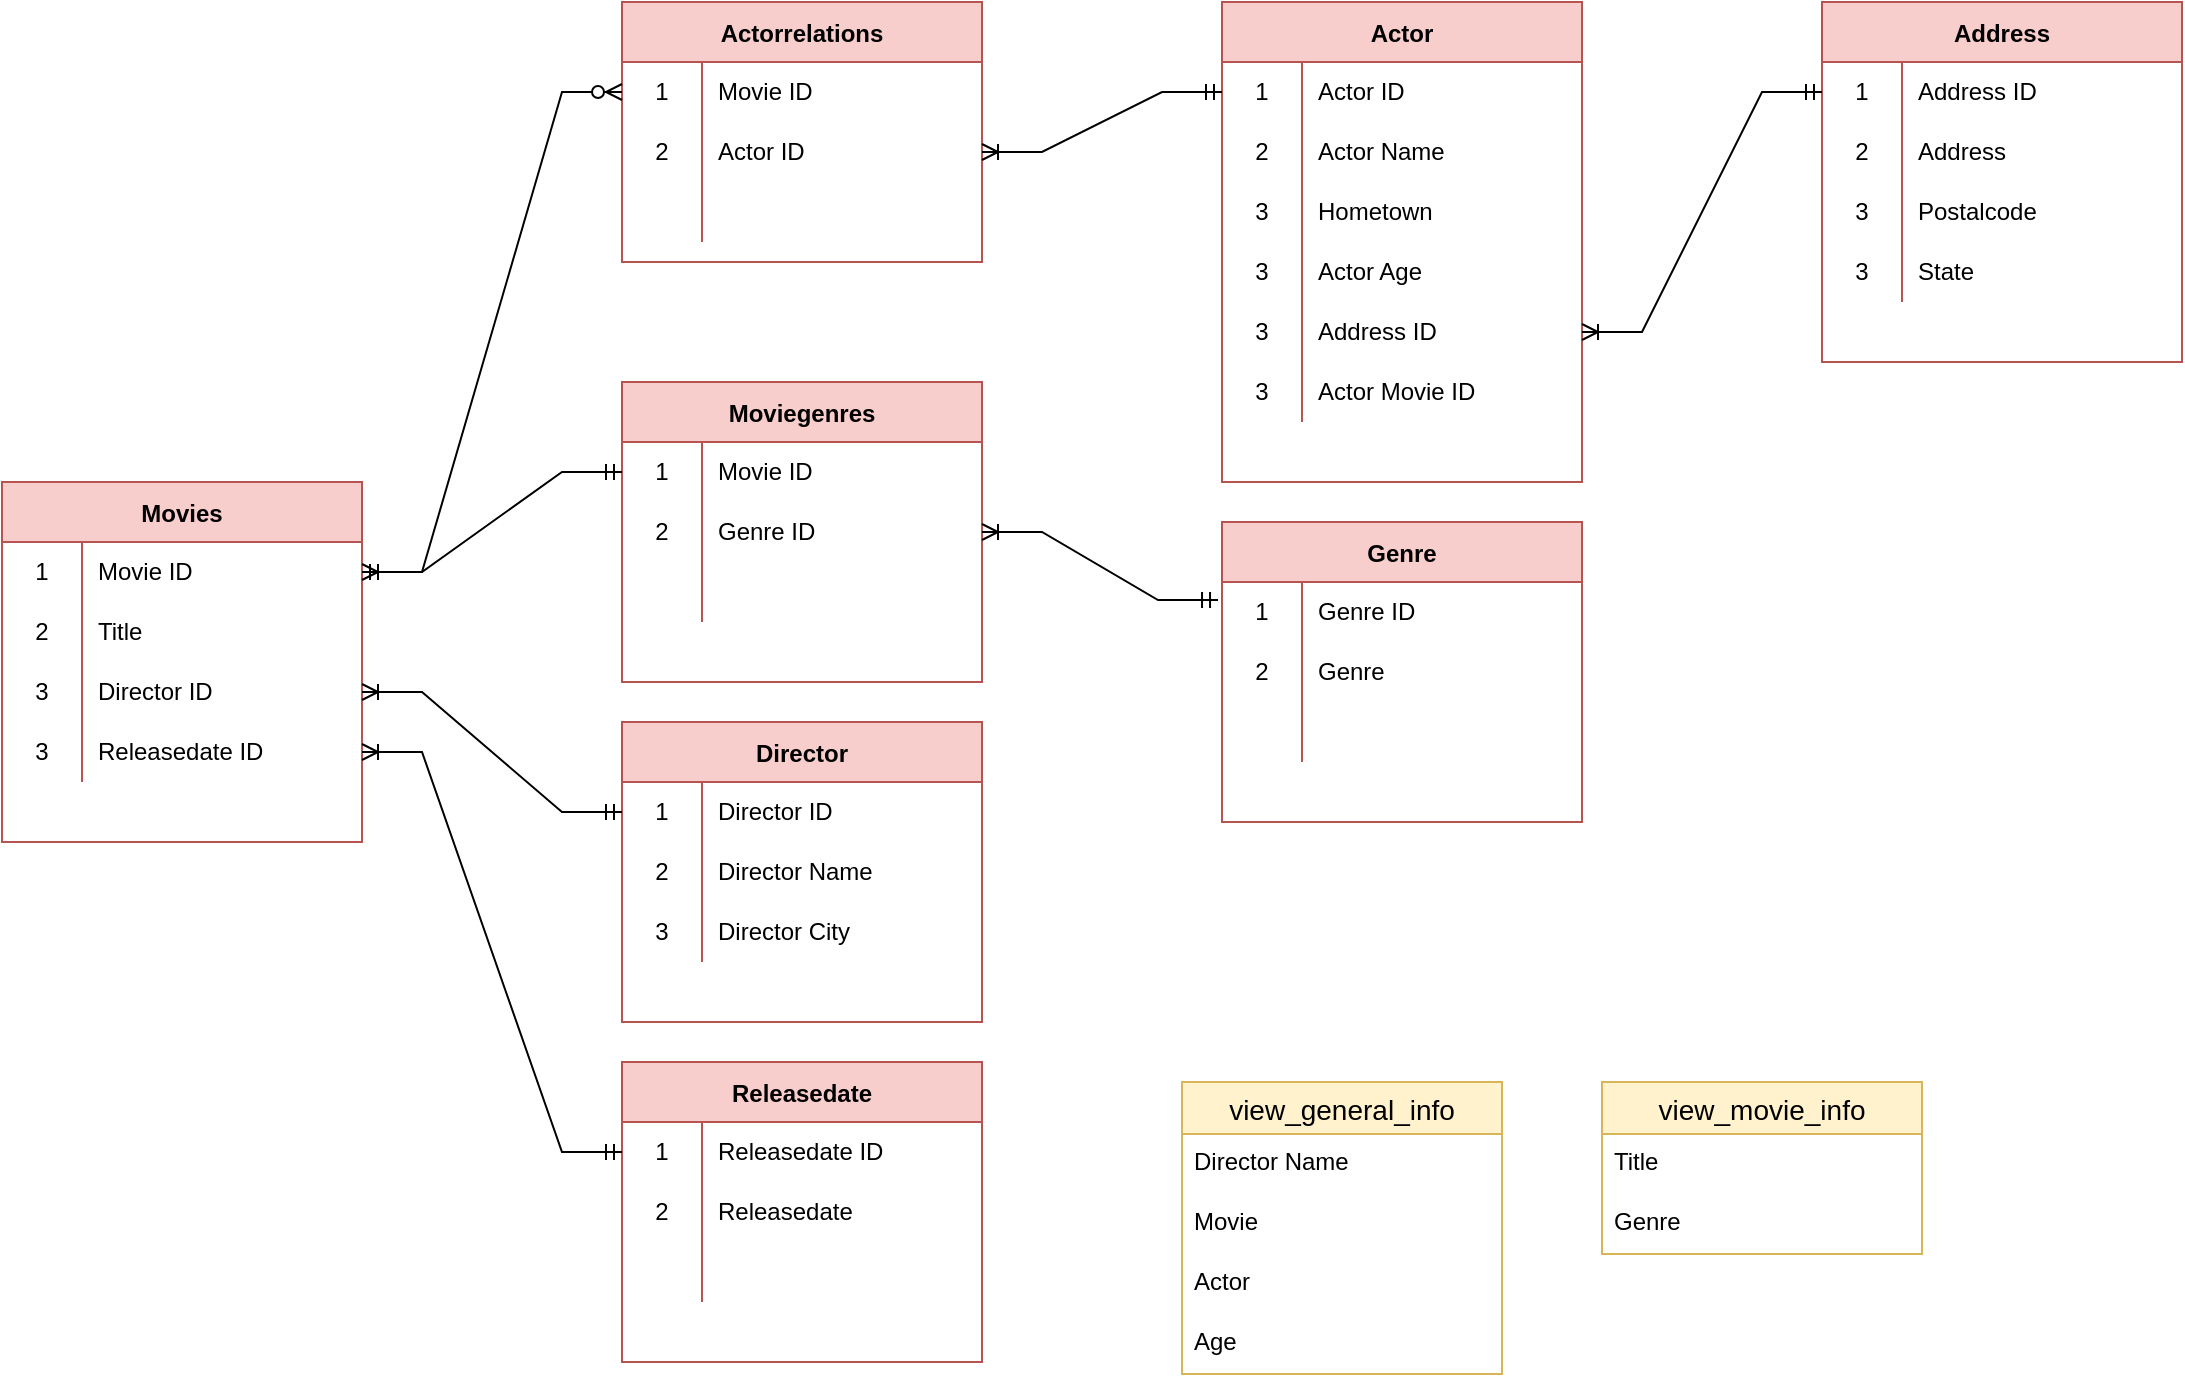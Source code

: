 <mxfile version="18.0.7" type="device"><diagram id="SqtMHJlUbGD9KU_9RhLp" name="Page-1"><mxGraphModel dx="1351" dy="923" grid="1" gridSize="10" guides="1" tooltips="1" connect="1" arrows="1" fold="1" page="1" pageScale="1" pageWidth="827" pageHeight="1169" math="0" shadow="0"><root><mxCell id="0"/><mxCell id="1" parent="0"/><mxCell id="gbIqtOTYuS_1R4lj7V_w-5" value="Movies" style="shape=table;startSize=30;container=1;collapsible=0;childLayout=tableLayout;fixedRows=1;rowLines=0;fontStyle=1;fillColor=#f8cecc;strokeColor=#b85450;" vertex="1" parent="1"><mxGeometry x="50" y="360" width="180" height="180" as="geometry"/></mxCell><mxCell id="gbIqtOTYuS_1R4lj7V_w-6" value="" style="shape=tableRow;horizontal=0;startSize=0;swimlaneHead=0;swimlaneBody=0;top=0;left=0;bottom=0;right=0;collapsible=0;dropTarget=0;fillColor=none;points=[[0,0.5],[1,0.5]];portConstraint=eastwest;" vertex="1" parent="gbIqtOTYuS_1R4lj7V_w-5"><mxGeometry y="30" width="180" height="30" as="geometry"/></mxCell><mxCell id="gbIqtOTYuS_1R4lj7V_w-7" value="1" style="shape=partialRectangle;html=1;whiteSpace=wrap;connectable=0;fillColor=none;top=0;left=0;bottom=0;right=0;overflow=hidden;pointerEvents=1;" vertex="1" parent="gbIqtOTYuS_1R4lj7V_w-6"><mxGeometry width="40" height="30" as="geometry"><mxRectangle width="40" height="30" as="alternateBounds"/></mxGeometry></mxCell><mxCell id="gbIqtOTYuS_1R4lj7V_w-8" value="Movie ID" style="shape=partialRectangle;html=1;whiteSpace=wrap;connectable=0;fillColor=none;top=0;left=0;bottom=0;right=0;align=left;spacingLeft=6;overflow=hidden;" vertex="1" parent="gbIqtOTYuS_1R4lj7V_w-6"><mxGeometry x="40" width="140" height="30" as="geometry"><mxRectangle width="140" height="30" as="alternateBounds"/></mxGeometry></mxCell><mxCell id="gbIqtOTYuS_1R4lj7V_w-9" value="" style="shape=tableRow;horizontal=0;startSize=0;swimlaneHead=0;swimlaneBody=0;top=0;left=0;bottom=0;right=0;collapsible=0;dropTarget=0;fillColor=none;points=[[0,0.5],[1,0.5]];portConstraint=eastwest;" vertex="1" parent="gbIqtOTYuS_1R4lj7V_w-5"><mxGeometry y="60" width="180" height="30" as="geometry"/></mxCell><mxCell id="gbIqtOTYuS_1R4lj7V_w-10" value="2" style="shape=partialRectangle;html=1;whiteSpace=wrap;connectable=0;fillColor=none;top=0;left=0;bottom=0;right=0;overflow=hidden;" vertex="1" parent="gbIqtOTYuS_1R4lj7V_w-9"><mxGeometry width="40" height="30" as="geometry"><mxRectangle width="40" height="30" as="alternateBounds"/></mxGeometry></mxCell><mxCell id="gbIqtOTYuS_1R4lj7V_w-11" value="Title" style="shape=partialRectangle;html=1;whiteSpace=wrap;connectable=0;fillColor=none;top=0;left=0;bottom=0;right=0;align=left;spacingLeft=6;overflow=hidden;" vertex="1" parent="gbIqtOTYuS_1R4lj7V_w-9"><mxGeometry x="40" width="140" height="30" as="geometry"><mxRectangle width="140" height="30" as="alternateBounds"/></mxGeometry></mxCell><mxCell id="gbIqtOTYuS_1R4lj7V_w-12" value="" style="shape=tableRow;horizontal=0;startSize=0;swimlaneHead=0;swimlaneBody=0;top=0;left=0;bottom=0;right=0;collapsible=0;dropTarget=0;fillColor=none;points=[[0,0.5],[1,0.5]];portConstraint=eastwest;" vertex="1" parent="gbIqtOTYuS_1R4lj7V_w-5"><mxGeometry y="90" width="180" height="30" as="geometry"/></mxCell><mxCell id="gbIqtOTYuS_1R4lj7V_w-13" value="3" style="shape=partialRectangle;html=1;whiteSpace=wrap;connectable=0;fillColor=none;top=0;left=0;bottom=0;right=0;overflow=hidden;" vertex="1" parent="gbIqtOTYuS_1R4lj7V_w-12"><mxGeometry width="40" height="30" as="geometry"><mxRectangle width="40" height="30" as="alternateBounds"/></mxGeometry></mxCell><mxCell id="gbIqtOTYuS_1R4lj7V_w-14" value="Director ID" style="shape=partialRectangle;html=1;whiteSpace=wrap;connectable=0;fillColor=none;top=0;left=0;bottom=0;right=0;align=left;spacingLeft=6;overflow=hidden;" vertex="1" parent="gbIqtOTYuS_1R4lj7V_w-12"><mxGeometry x="40" width="140" height="30" as="geometry"><mxRectangle width="140" height="30" as="alternateBounds"/></mxGeometry></mxCell><mxCell id="gbIqtOTYuS_1R4lj7V_w-15" value="" style="shape=tableRow;horizontal=0;startSize=0;swimlaneHead=0;swimlaneBody=0;top=0;left=0;bottom=0;right=0;collapsible=0;dropTarget=0;fillColor=none;points=[[0,0.5],[1,0.5]];portConstraint=eastwest;" vertex="1" parent="gbIqtOTYuS_1R4lj7V_w-5"><mxGeometry y="120" width="180" height="30" as="geometry"/></mxCell><mxCell id="gbIqtOTYuS_1R4lj7V_w-16" value="3" style="shape=partialRectangle;html=1;whiteSpace=wrap;connectable=0;fillColor=none;top=0;left=0;bottom=0;right=0;overflow=hidden;" vertex="1" parent="gbIqtOTYuS_1R4lj7V_w-15"><mxGeometry width="40" height="30" as="geometry"><mxRectangle width="40" height="30" as="alternateBounds"/></mxGeometry></mxCell><mxCell id="gbIqtOTYuS_1R4lj7V_w-17" value="Releasedate ID" style="shape=partialRectangle;html=1;whiteSpace=wrap;connectable=0;fillColor=none;top=0;left=0;bottom=0;right=0;align=left;spacingLeft=6;overflow=hidden;" vertex="1" parent="gbIqtOTYuS_1R4lj7V_w-15"><mxGeometry x="40" width="140" height="30" as="geometry"><mxRectangle width="140" height="30" as="alternateBounds"/></mxGeometry></mxCell><mxCell id="gbIqtOTYuS_1R4lj7V_w-18" value="Actorrelations" style="shape=table;startSize=30;container=1;collapsible=0;childLayout=tableLayout;fixedRows=1;rowLines=0;fontStyle=1;fillColor=#f8cecc;strokeColor=#b85450;" vertex="1" parent="1"><mxGeometry x="360" y="120" width="180" height="130" as="geometry"/></mxCell><mxCell id="gbIqtOTYuS_1R4lj7V_w-19" value="" style="shape=tableRow;horizontal=0;startSize=0;swimlaneHead=0;swimlaneBody=0;top=0;left=0;bottom=0;right=0;collapsible=0;dropTarget=0;fillColor=none;points=[[0,0.5],[1,0.5]];portConstraint=eastwest;" vertex="1" parent="gbIqtOTYuS_1R4lj7V_w-18"><mxGeometry y="30" width="180" height="30" as="geometry"/></mxCell><mxCell id="gbIqtOTYuS_1R4lj7V_w-20" value="1" style="shape=partialRectangle;html=1;whiteSpace=wrap;connectable=0;fillColor=none;top=0;left=0;bottom=0;right=0;overflow=hidden;pointerEvents=1;" vertex="1" parent="gbIqtOTYuS_1R4lj7V_w-19"><mxGeometry width="40" height="30" as="geometry"><mxRectangle width="40" height="30" as="alternateBounds"/></mxGeometry></mxCell><mxCell id="gbIqtOTYuS_1R4lj7V_w-21" value="Movie ID" style="shape=partialRectangle;html=1;whiteSpace=wrap;connectable=0;fillColor=none;top=0;left=0;bottom=0;right=0;align=left;spacingLeft=6;overflow=hidden;" vertex="1" parent="gbIqtOTYuS_1R4lj7V_w-19"><mxGeometry x="40" width="140" height="30" as="geometry"><mxRectangle width="140" height="30" as="alternateBounds"/></mxGeometry></mxCell><mxCell id="gbIqtOTYuS_1R4lj7V_w-22" value="" style="shape=tableRow;horizontal=0;startSize=0;swimlaneHead=0;swimlaneBody=0;top=0;left=0;bottom=0;right=0;collapsible=0;dropTarget=0;fillColor=none;points=[[0,0.5],[1,0.5]];portConstraint=eastwest;" vertex="1" parent="gbIqtOTYuS_1R4lj7V_w-18"><mxGeometry y="60" width="180" height="30" as="geometry"/></mxCell><mxCell id="gbIqtOTYuS_1R4lj7V_w-23" value="2" style="shape=partialRectangle;html=1;whiteSpace=wrap;connectable=0;fillColor=none;top=0;left=0;bottom=0;right=0;overflow=hidden;" vertex="1" parent="gbIqtOTYuS_1R4lj7V_w-22"><mxGeometry width="40" height="30" as="geometry"><mxRectangle width="40" height="30" as="alternateBounds"/></mxGeometry></mxCell><mxCell id="gbIqtOTYuS_1R4lj7V_w-24" value="Actor ID" style="shape=partialRectangle;html=1;whiteSpace=wrap;connectable=0;fillColor=none;top=0;left=0;bottom=0;right=0;align=left;spacingLeft=6;overflow=hidden;" vertex="1" parent="gbIqtOTYuS_1R4lj7V_w-22"><mxGeometry x="40" width="140" height="30" as="geometry"><mxRectangle width="140" height="30" as="alternateBounds"/></mxGeometry></mxCell><mxCell id="gbIqtOTYuS_1R4lj7V_w-25" value="" style="shape=tableRow;horizontal=0;startSize=0;swimlaneHead=0;swimlaneBody=0;top=0;left=0;bottom=0;right=0;collapsible=0;dropTarget=0;fillColor=none;points=[[0,0.5],[1,0.5]];portConstraint=eastwest;" vertex="1" parent="gbIqtOTYuS_1R4lj7V_w-18"><mxGeometry y="90" width="180" height="30" as="geometry"/></mxCell><mxCell id="gbIqtOTYuS_1R4lj7V_w-26" value="" style="shape=partialRectangle;html=1;whiteSpace=wrap;connectable=0;fillColor=none;top=0;left=0;bottom=0;right=0;overflow=hidden;" vertex="1" parent="gbIqtOTYuS_1R4lj7V_w-25"><mxGeometry width="40" height="30" as="geometry"><mxRectangle width="40" height="30" as="alternateBounds"/></mxGeometry></mxCell><mxCell id="gbIqtOTYuS_1R4lj7V_w-27" value="" style="shape=partialRectangle;html=1;whiteSpace=wrap;connectable=0;fillColor=none;top=0;left=0;bottom=0;right=0;align=left;spacingLeft=6;overflow=hidden;" vertex="1" parent="gbIqtOTYuS_1R4lj7V_w-25"><mxGeometry x="40" width="140" height="30" as="geometry"><mxRectangle width="140" height="30" as="alternateBounds"/></mxGeometry></mxCell><mxCell id="gbIqtOTYuS_1R4lj7V_w-28" value="Actor" style="shape=table;startSize=30;container=1;collapsible=0;childLayout=tableLayout;fixedRows=1;rowLines=0;fontStyle=1;fillColor=#f8cecc;strokeColor=#b85450;" vertex="1" parent="1"><mxGeometry x="660" y="120" width="180" height="240" as="geometry"/></mxCell><mxCell id="gbIqtOTYuS_1R4lj7V_w-29" value="" style="shape=tableRow;horizontal=0;startSize=0;swimlaneHead=0;swimlaneBody=0;top=0;left=0;bottom=0;right=0;collapsible=0;dropTarget=0;fillColor=none;points=[[0,0.5],[1,0.5]];portConstraint=eastwest;" vertex="1" parent="gbIqtOTYuS_1R4lj7V_w-28"><mxGeometry y="30" width="180" height="30" as="geometry"/></mxCell><mxCell id="gbIqtOTYuS_1R4lj7V_w-30" value="1" style="shape=partialRectangle;html=1;whiteSpace=wrap;connectable=0;fillColor=none;top=0;left=0;bottom=0;right=0;overflow=hidden;pointerEvents=1;" vertex="1" parent="gbIqtOTYuS_1R4lj7V_w-29"><mxGeometry width="40" height="30" as="geometry"><mxRectangle width="40" height="30" as="alternateBounds"/></mxGeometry></mxCell><mxCell id="gbIqtOTYuS_1R4lj7V_w-31" value="Actor ID" style="shape=partialRectangle;html=1;whiteSpace=wrap;connectable=0;fillColor=none;top=0;left=0;bottom=0;right=0;align=left;spacingLeft=6;overflow=hidden;" vertex="1" parent="gbIqtOTYuS_1R4lj7V_w-29"><mxGeometry x="40" width="140" height="30" as="geometry"><mxRectangle width="140" height="30" as="alternateBounds"/></mxGeometry></mxCell><mxCell id="gbIqtOTYuS_1R4lj7V_w-32" value="" style="shape=tableRow;horizontal=0;startSize=0;swimlaneHead=0;swimlaneBody=0;top=0;left=0;bottom=0;right=0;collapsible=0;dropTarget=0;fillColor=none;points=[[0,0.5],[1,0.5]];portConstraint=eastwest;" vertex="1" parent="gbIqtOTYuS_1R4lj7V_w-28"><mxGeometry y="60" width="180" height="30" as="geometry"/></mxCell><mxCell id="gbIqtOTYuS_1R4lj7V_w-33" value="2" style="shape=partialRectangle;html=1;whiteSpace=wrap;connectable=0;fillColor=none;top=0;left=0;bottom=0;right=0;overflow=hidden;" vertex="1" parent="gbIqtOTYuS_1R4lj7V_w-32"><mxGeometry width="40" height="30" as="geometry"><mxRectangle width="40" height="30" as="alternateBounds"/></mxGeometry></mxCell><mxCell id="gbIqtOTYuS_1R4lj7V_w-34" value="Actor Name" style="shape=partialRectangle;html=1;whiteSpace=wrap;connectable=0;fillColor=none;top=0;left=0;bottom=0;right=0;align=left;spacingLeft=6;overflow=hidden;" vertex="1" parent="gbIqtOTYuS_1R4lj7V_w-32"><mxGeometry x="40" width="140" height="30" as="geometry"><mxRectangle width="140" height="30" as="alternateBounds"/></mxGeometry></mxCell><mxCell id="gbIqtOTYuS_1R4lj7V_w-35" value="" style="shape=tableRow;horizontal=0;startSize=0;swimlaneHead=0;swimlaneBody=0;top=0;left=0;bottom=0;right=0;collapsible=0;dropTarget=0;fillColor=none;points=[[0,0.5],[1,0.5]];portConstraint=eastwest;" vertex="1" parent="gbIqtOTYuS_1R4lj7V_w-28"><mxGeometry y="90" width="180" height="30" as="geometry"/></mxCell><mxCell id="gbIqtOTYuS_1R4lj7V_w-36" value="3" style="shape=partialRectangle;html=1;whiteSpace=wrap;connectable=0;fillColor=none;top=0;left=0;bottom=0;right=0;overflow=hidden;" vertex="1" parent="gbIqtOTYuS_1R4lj7V_w-35"><mxGeometry width="40" height="30" as="geometry"><mxRectangle width="40" height="30" as="alternateBounds"/></mxGeometry></mxCell><mxCell id="gbIqtOTYuS_1R4lj7V_w-37" value="Hometown" style="shape=partialRectangle;html=1;whiteSpace=wrap;connectable=0;fillColor=none;top=0;left=0;bottom=0;right=0;align=left;spacingLeft=6;overflow=hidden;" vertex="1" parent="gbIqtOTYuS_1R4lj7V_w-35"><mxGeometry x="40" width="140" height="30" as="geometry"><mxRectangle width="140" height="30" as="alternateBounds"/></mxGeometry></mxCell><mxCell id="gbIqtOTYuS_1R4lj7V_w-38" value="" style="shape=tableRow;horizontal=0;startSize=0;swimlaneHead=0;swimlaneBody=0;top=0;left=0;bottom=0;right=0;collapsible=0;dropTarget=0;fillColor=none;points=[[0,0.5],[1,0.5]];portConstraint=eastwest;" vertex="1" parent="gbIqtOTYuS_1R4lj7V_w-28"><mxGeometry y="120" width="180" height="30" as="geometry"/></mxCell><mxCell id="gbIqtOTYuS_1R4lj7V_w-39" value="3" style="shape=partialRectangle;html=1;whiteSpace=wrap;connectable=0;fillColor=none;top=0;left=0;bottom=0;right=0;overflow=hidden;" vertex="1" parent="gbIqtOTYuS_1R4lj7V_w-38"><mxGeometry width="40" height="30" as="geometry"><mxRectangle width="40" height="30" as="alternateBounds"/></mxGeometry></mxCell><mxCell id="gbIqtOTYuS_1R4lj7V_w-40" value="Actor Age" style="shape=partialRectangle;html=1;whiteSpace=wrap;connectable=0;fillColor=none;top=0;left=0;bottom=0;right=0;align=left;spacingLeft=6;overflow=hidden;" vertex="1" parent="gbIqtOTYuS_1R4lj7V_w-38"><mxGeometry x="40" width="140" height="30" as="geometry"><mxRectangle width="140" height="30" as="alternateBounds"/></mxGeometry></mxCell><mxCell id="gbIqtOTYuS_1R4lj7V_w-41" value="" style="shape=tableRow;horizontal=0;startSize=0;swimlaneHead=0;swimlaneBody=0;top=0;left=0;bottom=0;right=0;collapsible=0;dropTarget=0;fillColor=none;points=[[0,0.5],[1,0.5]];portConstraint=eastwest;" vertex="1" parent="gbIqtOTYuS_1R4lj7V_w-28"><mxGeometry y="150" width="180" height="30" as="geometry"/></mxCell><mxCell id="gbIqtOTYuS_1R4lj7V_w-42" value="3" style="shape=partialRectangle;html=1;whiteSpace=wrap;connectable=0;fillColor=none;top=0;left=0;bottom=0;right=0;overflow=hidden;" vertex="1" parent="gbIqtOTYuS_1R4lj7V_w-41"><mxGeometry width="40" height="30" as="geometry"><mxRectangle width="40" height="30" as="alternateBounds"/></mxGeometry></mxCell><mxCell id="gbIqtOTYuS_1R4lj7V_w-43" value="Address ID" style="shape=partialRectangle;html=1;whiteSpace=wrap;connectable=0;fillColor=none;top=0;left=0;bottom=0;right=0;align=left;spacingLeft=6;overflow=hidden;" vertex="1" parent="gbIqtOTYuS_1R4lj7V_w-41"><mxGeometry x="40" width="140" height="30" as="geometry"><mxRectangle width="140" height="30" as="alternateBounds"/></mxGeometry></mxCell><mxCell id="gbIqtOTYuS_1R4lj7V_w-44" value="" style="shape=tableRow;horizontal=0;startSize=0;swimlaneHead=0;swimlaneBody=0;top=0;left=0;bottom=0;right=0;collapsible=0;dropTarget=0;fillColor=none;points=[[0,0.5],[1,0.5]];portConstraint=eastwest;" vertex="1" parent="gbIqtOTYuS_1R4lj7V_w-28"><mxGeometry y="180" width="180" height="30" as="geometry"/></mxCell><mxCell id="gbIqtOTYuS_1R4lj7V_w-45" value="3" style="shape=partialRectangle;html=1;whiteSpace=wrap;connectable=0;fillColor=none;top=0;left=0;bottom=0;right=0;overflow=hidden;" vertex="1" parent="gbIqtOTYuS_1R4lj7V_w-44"><mxGeometry width="40" height="30" as="geometry"><mxRectangle width="40" height="30" as="alternateBounds"/></mxGeometry></mxCell><mxCell id="gbIqtOTYuS_1R4lj7V_w-46" value="Actor Movie ID" style="shape=partialRectangle;html=1;whiteSpace=wrap;connectable=0;fillColor=none;top=0;left=0;bottom=0;right=0;align=left;spacingLeft=6;overflow=hidden;" vertex="1" parent="gbIqtOTYuS_1R4lj7V_w-44"><mxGeometry x="40" width="140" height="30" as="geometry"><mxRectangle width="140" height="30" as="alternateBounds"/></mxGeometry></mxCell><mxCell id="gbIqtOTYuS_1R4lj7V_w-51" value="Address" style="shape=table;startSize=30;container=1;collapsible=0;childLayout=tableLayout;fixedRows=1;rowLines=0;fontStyle=1;fillColor=#f8cecc;strokeColor=#b85450;" vertex="1" parent="1"><mxGeometry x="960" y="120" width="180" height="180" as="geometry"/></mxCell><mxCell id="gbIqtOTYuS_1R4lj7V_w-52" value="" style="shape=tableRow;horizontal=0;startSize=0;swimlaneHead=0;swimlaneBody=0;top=0;left=0;bottom=0;right=0;collapsible=0;dropTarget=0;fillColor=none;points=[[0,0.5],[1,0.5]];portConstraint=eastwest;" vertex="1" parent="gbIqtOTYuS_1R4lj7V_w-51"><mxGeometry y="30" width="180" height="30" as="geometry"/></mxCell><mxCell id="gbIqtOTYuS_1R4lj7V_w-53" value="1" style="shape=partialRectangle;html=1;whiteSpace=wrap;connectable=0;fillColor=none;top=0;left=0;bottom=0;right=0;overflow=hidden;pointerEvents=1;" vertex="1" parent="gbIqtOTYuS_1R4lj7V_w-52"><mxGeometry width="40" height="30" as="geometry"><mxRectangle width="40" height="30" as="alternateBounds"/></mxGeometry></mxCell><mxCell id="gbIqtOTYuS_1R4lj7V_w-54" value="Address ID" style="shape=partialRectangle;html=1;whiteSpace=wrap;connectable=0;fillColor=none;top=0;left=0;bottom=0;right=0;align=left;spacingLeft=6;overflow=hidden;" vertex="1" parent="gbIqtOTYuS_1R4lj7V_w-52"><mxGeometry x="40" width="140" height="30" as="geometry"><mxRectangle width="140" height="30" as="alternateBounds"/></mxGeometry></mxCell><mxCell id="gbIqtOTYuS_1R4lj7V_w-55" value="" style="shape=tableRow;horizontal=0;startSize=0;swimlaneHead=0;swimlaneBody=0;top=0;left=0;bottom=0;right=0;collapsible=0;dropTarget=0;fillColor=none;points=[[0,0.5],[1,0.5]];portConstraint=eastwest;" vertex="1" parent="gbIqtOTYuS_1R4lj7V_w-51"><mxGeometry y="60" width="180" height="30" as="geometry"/></mxCell><mxCell id="gbIqtOTYuS_1R4lj7V_w-56" value="2" style="shape=partialRectangle;html=1;whiteSpace=wrap;connectable=0;fillColor=none;top=0;left=0;bottom=0;right=0;overflow=hidden;" vertex="1" parent="gbIqtOTYuS_1R4lj7V_w-55"><mxGeometry width="40" height="30" as="geometry"><mxRectangle width="40" height="30" as="alternateBounds"/></mxGeometry></mxCell><mxCell id="gbIqtOTYuS_1R4lj7V_w-57" value="Address" style="shape=partialRectangle;html=1;whiteSpace=wrap;connectable=0;fillColor=none;top=0;left=0;bottom=0;right=0;align=left;spacingLeft=6;overflow=hidden;" vertex="1" parent="gbIqtOTYuS_1R4lj7V_w-55"><mxGeometry x="40" width="140" height="30" as="geometry"><mxRectangle width="140" height="30" as="alternateBounds"/></mxGeometry></mxCell><mxCell id="gbIqtOTYuS_1R4lj7V_w-58" value="" style="shape=tableRow;horizontal=0;startSize=0;swimlaneHead=0;swimlaneBody=0;top=0;left=0;bottom=0;right=0;collapsible=0;dropTarget=0;fillColor=none;points=[[0,0.5],[1,0.5]];portConstraint=eastwest;" vertex="1" parent="gbIqtOTYuS_1R4lj7V_w-51"><mxGeometry y="90" width="180" height="30" as="geometry"/></mxCell><mxCell id="gbIqtOTYuS_1R4lj7V_w-59" value="3" style="shape=partialRectangle;html=1;whiteSpace=wrap;connectable=0;fillColor=none;top=0;left=0;bottom=0;right=0;overflow=hidden;" vertex="1" parent="gbIqtOTYuS_1R4lj7V_w-58"><mxGeometry width="40" height="30" as="geometry"><mxRectangle width="40" height="30" as="alternateBounds"/></mxGeometry></mxCell><mxCell id="gbIqtOTYuS_1R4lj7V_w-60" value="Postalcode" style="shape=partialRectangle;html=1;whiteSpace=wrap;connectable=0;fillColor=none;top=0;left=0;bottom=0;right=0;align=left;spacingLeft=6;overflow=hidden;" vertex="1" parent="gbIqtOTYuS_1R4lj7V_w-58"><mxGeometry x="40" width="140" height="30" as="geometry"><mxRectangle width="140" height="30" as="alternateBounds"/></mxGeometry></mxCell><mxCell id="gbIqtOTYuS_1R4lj7V_w-61" value="" style="shape=tableRow;horizontal=0;startSize=0;swimlaneHead=0;swimlaneBody=0;top=0;left=0;bottom=0;right=0;collapsible=0;dropTarget=0;fillColor=none;points=[[0,0.5],[1,0.5]];portConstraint=eastwest;" vertex="1" parent="gbIqtOTYuS_1R4lj7V_w-51"><mxGeometry y="120" width="180" height="30" as="geometry"/></mxCell><mxCell id="gbIqtOTYuS_1R4lj7V_w-62" value="3" style="shape=partialRectangle;html=1;whiteSpace=wrap;connectable=0;fillColor=none;top=0;left=0;bottom=0;right=0;overflow=hidden;" vertex="1" parent="gbIqtOTYuS_1R4lj7V_w-61"><mxGeometry width="40" height="30" as="geometry"><mxRectangle width="40" height="30" as="alternateBounds"/></mxGeometry></mxCell><mxCell id="gbIqtOTYuS_1R4lj7V_w-63" value="State" style="shape=partialRectangle;html=1;whiteSpace=wrap;connectable=0;fillColor=none;top=0;left=0;bottom=0;right=0;align=left;spacingLeft=6;overflow=hidden;" vertex="1" parent="gbIqtOTYuS_1R4lj7V_w-61"><mxGeometry x="40" width="140" height="30" as="geometry"><mxRectangle width="140" height="30" as="alternateBounds"/></mxGeometry></mxCell><mxCell id="gbIqtOTYuS_1R4lj7V_w-64" value="Releasedate" style="shape=table;startSize=30;container=1;collapsible=0;childLayout=tableLayout;fixedRows=1;rowLines=0;fontStyle=1;fillColor=#f8cecc;strokeColor=#b85450;" vertex="1" parent="1"><mxGeometry x="360" y="650" width="180" height="150" as="geometry"/></mxCell><mxCell id="gbIqtOTYuS_1R4lj7V_w-65" value="" style="shape=tableRow;horizontal=0;startSize=0;swimlaneHead=0;swimlaneBody=0;top=0;left=0;bottom=0;right=0;collapsible=0;dropTarget=0;fillColor=none;points=[[0,0.5],[1,0.5]];portConstraint=eastwest;" vertex="1" parent="gbIqtOTYuS_1R4lj7V_w-64"><mxGeometry y="30" width="180" height="30" as="geometry"/></mxCell><mxCell id="gbIqtOTYuS_1R4lj7V_w-66" value="1" style="shape=partialRectangle;html=1;whiteSpace=wrap;connectable=0;fillColor=none;top=0;left=0;bottom=0;right=0;overflow=hidden;pointerEvents=1;" vertex="1" parent="gbIqtOTYuS_1R4lj7V_w-65"><mxGeometry width="40" height="30" as="geometry"><mxRectangle width="40" height="30" as="alternateBounds"/></mxGeometry></mxCell><mxCell id="gbIqtOTYuS_1R4lj7V_w-67" value="Releasedate ID" style="shape=partialRectangle;html=1;whiteSpace=wrap;connectable=0;fillColor=none;top=0;left=0;bottom=0;right=0;align=left;spacingLeft=6;overflow=hidden;" vertex="1" parent="gbIqtOTYuS_1R4lj7V_w-65"><mxGeometry x="40" width="140" height="30" as="geometry"><mxRectangle width="140" height="30" as="alternateBounds"/></mxGeometry></mxCell><mxCell id="gbIqtOTYuS_1R4lj7V_w-68" value="" style="shape=tableRow;horizontal=0;startSize=0;swimlaneHead=0;swimlaneBody=0;top=0;left=0;bottom=0;right=0;collapsible=0;dropTarget=0;fillColor=none;points=[[0,0.5],[1,0.5]];portConstraint=eastwest;" vertex="1" parent="gbIqtOTYuS_1R4lj7V_w-64"><mxGeometry y="60" width="180" height="30" as="geometry"/></mxCell><mxCell id="gbIqtOTYuS_1R4lj7V_w-69" value="2" style="shape=partialRectangle;html=1;whiteSpace=wrap;connectable=0;fillColor=none;top=0;left=0;bottom=0;right=0;overflow=hidden;" vertex="1" parent="gbIqtOTYuS_1R4lj7V_w-68"><mxGeometry width="40" height="30" as="geometry"><mxRectangle width="40" height="30" as="alternateBounds"/></mxGeometry></mxCell><mxCell id="gbIqtOTYuS_1R4lj7V_w-70" value="Releasedate" style="shape=partialRectangle;html=1;whiteSpace=wrap;connectable=0;fillColor=none;top=0;left=0;bottom=0;right=0;align=left;spacingLeft=6;overflow=hidden;" vertex="1" parent="gbIqtOTYuS_1R4lj7V_w-68"><mxGeometry x="40" width="140" height="30" as="geometry"><mxRectangle width="140" height="30" as="alternateBounds"/></mxGeometry></mxCell><mxCell id="gbIqtOTYuS_1R4lj7V_w-71" value="" style="shape=tableRow;horizontal=0;startSize=0;swimlaneHead=0;swimlaneBody=0;top=0;left=0;bottom=0;right=0;collapsible=0;dropTarget=0;fillColor=none;points=[[0,0.5],[1,0.5]];portConstraint=eastwest;" vertex="1" parent="gbIqtOTYuS_1R4lj7V_w-64"><mxGeometry y="90" width="180" height="30" as="geometry"/></mxCell><mxCell id="gbIqtOTYuS_1R4lj7V_w-72" value="" style="shape=partialRectangle;html=1;whiteSpace=wrap;connectable=0;fillColor=none;top=0;left=0;bottom=0;right=0;overflow=hidden;" vertex="1" parent="gbIqtOTYuS_1R4lj7V_w-71"><mxGeometry width="40" height="30" as="geometry"><mxRectangle width="40" height="30" as="alternateBounds"/></mxGeometry></mxCell><mxCell id="gbIqtOTYuS_1R4lj7V_w-73" value="" style="shape=partialRectangle;html=1;whiteSpace=wrap;connectable=0;fillColor=none;top=0;left=0;bottom=0;right=0;align=left;spacingLeft=6;overflow=hidden;" vertex="1" parent="gbIqtOTYuS_1R4lj7V_w-71"><mxGeometry x="40" width="140" height="30" as="geometry"><mxRectangle width="140" height="30" as="alternateBounds"/></mxGeometry></mxCell><mxCell id="gbIqtOTYuS_1R4lj7V_w-74" value="Moviegenres" style="shape=table;startSize=30;container=1;collapsible=0;childLayout=tableLayout;fixedRows=1;rowLines=0;fontStyle=1;fillColor=#f8cecc;strokeColor=#b85450;" vertex="1" parent="1"><mxGeometry x="360" y="310" width="180" height="150" as="geometry"/></mxCell><mxCell id="gbIqtOTYuS_1R4lj7V_w-75" value="" style="shape=tableRow;horizontal=0;startSize=0;swimlaneHead=0;swimlaneBody=0;top=0;left=0;bottom=0;right=0;collapsible=0;dropTarget=0;fillColor=none;points=[[0,0.5],[1,0.5]];portConstraint=eastwest;" vertex="1" parent="gbIqtOTYuS_1R4lj7V_w-74"><mxGeometry y="30" width="180" height="30" as="geometry"/></mxCell><mxCell id="gbIqtOTYuS_1R4lj7V_w-76" value="1" style="shape=partialRectangle;html=1;whiteSpace=wrap;connectable=0;fillColor=none;top=0;left=0;bottom=0;right=0;overflow=hidden;pointerEvents=1;" vertex="1" parent="gbIqtOTYuS_1R4lj7V_w-75"><mxGeometry width="40" height="30" as="geometry"><mxRectangle width="40" height="30" as="alternateBounds"/></mxGeometry></mxCell><mxCell id="gbIqtOTYuS_1R4lj7V_w-77" value="Movie ID" style="shape=partialRectangle;html=1;whiteSpace=wrap;connectable=0;fillColor=none;top=0;left=0;bottom=0;right=0;align=left;spacingLeft=6;overflow=hidden;" vertex="1" parent="gbIqtOTYuS_1R4lj7V_w-75"><mxGeometry x="40" width="140" height="30" as="geometry"><mxRectangle width="140" height="30" as="alternateBounds"/></mxGeometry></mxCell><mxCell id="gbIqtOTYuS_1R4lj7V_w-78" value="" style="shape=tableRow;horizontal=0;startSize=0;swimlaneHead=0;swimlaneBody=0;top=0;left=0;bottom=0;right=0;collapsible=0;dropTarget=0;fillColor=none;points=[[0,0.5],[1,0.5]];portConstraint=eastwest;" vertex="1" parent="gbIqtOTYuS_1R4lj7V_w-74"><mxGeometry y="60" width="180" height="30" as="geometry"/></mxCell><mxCell id="gbIqtOTYuS_1R4lj7V_w-79" value="2" style="shape=partialRectangle;html=1;whiteSpace=wrap;connectable=0;fillColor=none;top=0;left=0;bottom=0;right=0;overflow=hidden;" vertex="1" parent="gbIqtOTYuS_1R4lj7V_w-78"><mxGeometry width="40" height="30" as="geometry"><mxRectangle width="40" height="30" as="alternateBounds"/></mxGeometry></mxCell><mxCell id="gbIqtOTYuS_1R4lj7V_w-80" value="Genre ID" style="shape=partialRectangle;html=1;whiteSpace=wrap;connectable=0;fillColor=none;top=0;left=0;bottom=0;right=0;align=left;spacingLeft=6;overflow=hidden;" vertex="1" parent="gbIqtOTYuS_1R4lj7V_w-78"><mxGeometry x="40" width="140" height="30" as="geometry"><mxRectangle width="140" height="30" as="alternateBounds"/></mxGeometry></mxCell><mxCell id="gbIqtOTYuS_1R4lj7V_w-81" value="" style="shape=tableRow;horizontal=0;startSize=0;swimlaneHead=0;swimlaneBody=0;top=0;left=0;bottom=0;right=0;collapsible=0;dropTarget=0;fillColor=none;points=[[0,0.5],[1,0.5]];portConstraint=eastwest;" vertex="1" parent="gbIqtOTYuS_1R4lj7V_w-74"><mxGeometry y="90" width="180" height="30" as="geometry"/></mxCell><mxCell id="gbIqtOTYuS_1R4lj7V_w-82" value="" style="shape=partialRectangle;html=1;whiteSpace=wrap;connectable=0;fillColor=none;top=0;left=0;bottom=0;right=0;overflow=hidden;" vertex="1" parent="gbIqtOTYuS_1R4lj7V_w-81"><mxGeometry width="40" height="30" as="geometry"><mxRectangle width="40" height="30" as="alternateBounds"/></mxGeometry></mxCell><mxCell id="gbIqtOTYuS_1R4lj7V_w-83" value="" style="shape=partialRectangle;html=1;whiteSpace=wrap;connectable=0;fillColor=none;top=0;left=0;bottom=0;right=0;align=left;spacingLeft=6;overflow=hidden;" vertex="1" parent="gbIqtOTYuS_1R4lj7V_w-81"><mxGeometry x="40" width="140" height="30" as="geometry"><mxRectangle width="140" height="30" as="alternateBounds"/></mxGeometry></mxCell><mxCell id="gbIqtOTYuS_1R4lj7V_w-84" value="Genre" style="shape=table;startSize=30;container=1;collapsible=0;childLayout=tableLayout;fixedRows=1;rowLines=0;fontStyle=1;fillColor=#f8cecc;strokeColor=#b85450;" vertex="1" parent="1"><mxGeometry x="660" y="380" width="180" height="150" as="geometry"/></mxCell><mxCell id="gbIqtOTYuS_1R4lj7V_w-85" value="" style="shape=tableRow;horizontal=0;startSize=0;swimlaneHead=0;swimlaneBody=0;top=0;left=0;bottom=0;right=0;collapsible=0;dropTarget=0;fillColor=none;points=[[0,0.5],[1,0.5]];portConstraint=eastwest;" vertex="1" parent="gbIqtOTYuS_1R4lj7V_w-84"><mxGeometry y="30" width="180" height="30" as="geometry"/></mxCell><mxCell id="gbIqtOTYuS_1R4lj7V_w-86" value="1" style="shape=partialRectangle;html=1;whiteSpace=wrap;connectable=0;fillColor=none;top=0;left=0;bottom=0;right=0;overflow=hidden;pointerEvents=1;" vertex="1" parent="gbIqtOTYuS_1R4lj7V_w-85"><mxGeometry width="40" height="30" as="geometry"><mxRectangle width="40" height="30" as="alternateBounds"/></mxGeometry></mxCell><mxCell id="gbIqtOTYuS_1R4lj7V_w-87" value="Genre ID" style="shape=partialRectangle;html=1;whiteSpace=wrap;connectable=0;fillColor=none;top=0;left=0;bottom=0;right=0;align=left;spacingLeft=6;overflow=hidden;" vertex="1" parent="gbIqtOTYuS_1R4lj7V_w-85"><mxGeometry x="40" width="140" height="30" as="geometry"><mxRectangle width="140" height="30" as="alternateBounds"/></mxGeometry></mxCell><mxCell id="gbIqtOTYuS_1R4lj7V_w-88" value="" style="shape=tableRow;horizontal=0;startSize=0;swimlaneHead=0;swimlaneBody=0;top=0;left=0;bottom=0;right=0;collapsible=0;dropTarget=0;fillColor=none;points=[[0,0.5],[1,0.5]];portConstraint=eastwest;" vertex="1" parent="gbIqtOTYuS_1R4lj7V_w-84"><mxGeometry y="60" width="180" height="30" as="geometry"/></mxCell><mxCell id="gbIqtOTYuS_1R4lj7V_w-89" value="2" style="shape=partialRectangle;html=1;whiteSpace=wrap;connectable=0;fillColor=none;top=0;left=0;bottom=0;right=0;overflow=hidden;" vertex="1" parent="gbIqtOTYuS_1R4lj7V_w-88"><mxGeometry width="40" height="30" as="geometry"><mxRectangle width="40" height="30" as="alternateBounds"/></mxGeometry></mxCell><mxCell id="gbIqtOTYuS_1R4lj7V_w-90" value="Genre" style="shape=partialRectangle;html=1;whiteSpace=wrap;connectable=0;fillColor=none;top=0;left=0;bottom=0;right=0;align=left;spacingLeft=6;overflow=hidden;" vertex="1" parent="gbIqtOTYuS_1R4lj7V_w-88"><mxGeometry x="40" width="140" height="30" as="geometry"><mxRectangle width="140" height="30" as="alternateBounds"/></mxGeometry></mxCell><mxCell id="gbIqtOTYuS_1R4lj7V_w-91" value="" style="shape=tableRow;horizontal=0;startSize=0;swimlaneHead=0;swimlaneBody=0;top=0;left=0;bottom=0;right=0;collapsible=0;dropTarget=0;fillColor=none;points=[[0,0.5],[1,0.5]];portConstraint=eastwest;" vertex="1" parent="gbIqtOTYuS_1R4lj7V_w-84"><mxGeometry y="90" width="180" height="30" as="geometry"/></mxCell><mxCell id="gbIqtOTYuS_1R4lj7V_w-92" value="" style="shape=partialRectangle;html=1;whiteSpace=wrap;connectable=0;fillColor=none;top=0;left=0;bottom=0;right=0;overflow=hidden;" vertex="1" parent="gbIqtOTYuS_1R4lj7V_w-91"><mxGeometry width="40" height="30" as="geometry"><mxRectangle width="40" height="30" as="alternateBounds"/></mxGeometry></mxCell><mxCell id="gbIqtOTYuS_1R4lj7V_w-93" value="" style="shape=partialRectangle;html=1;whiteSpace=wrap;connectable=0;fillColor=none;top=0;left=0;bottom=0;right=0;align=left;spacingLeft=6;overflow=hidden;" vertex="1" parent="gbIqtOTYuS_1R4lj7V_w-91"><mxGeometry x="40" width="140" height="30" as="geometry"><mxRectangle width="140" height="30" as="alternateBounds"/></mxGeometry></mxCell><mxCell id="gbIqtOTYuS_1R4lj7V_w-98" value="Director" style="shape=table;startSize=30;container=1;collapsible=0;childLayout=tableLayout;fixedRows=1;rowLines=0;fontStyle=1;fillColor=#f8cecc;strokeColor=#b85450;" vertex="1" parent="1"><mxGeometry x="360" y="480" width="180" height="150" as="geometry"/></mxCell><mxCell id="gbIqtOTYuS_1R4lj7V_w-99" value="" style="shape=tableRow;horizontal=0;startSize=0;swimlaneHead=0;swimlaneBody=0;top=0;left=0;bottom=0;right=0;collapsible=0;dropTarget=0;fillColor=none;points=[[0,0.5],[1,0.5]];portConstraint=eastwest;" vertex="1" parent="gbIqtOTYuS_1R4lj7V_w-98"><mxGeometry y="30" width="180" height="30" as="geometry"/></mxCell><mxCell id="gbIqtOTYuS_1R4lj7V_w-100" value="1" style="shape=partialRectangle;html=1;whiteSpace=wrap;connectable=0;fillColor=none;top=0;left=0;bottom=0;right=0;overflow=hidden;pointerEvents=1;" vertex="1" parent="gbIqtOTYuS_1R4lj7V_w-99"><mxGeometry width="40" height="30" as="geometry"><mxRectangle width="40" height="30" as="alternateBounds"/></mxGeometry></mxCell><mxCell id="gbIqtOTYuS_1R4lj7V_w-101" value="Director ID" style="shape=partialRectangle;html=1;whiteSpace=wrap;connectable=0;fillColor=none;top=0;left=0;bottom=0;right=0;align=left;spacingLeft=6;overflow=hidden;" vertex="1" parent="gbIqtOTYuS_1R4lj7V_w-99"><mxGeometry x="40" width="140" height="30" as="geometry"><mxRectangle width="140" height="30" as="alternateBounds"/></mxGeometry></mxCell><mxCell id="gbIqtOTYuS_1R4lj7V_w-102" value="" style="shape=tableRow;horizontal=0;startSize=0;swimlaneHead=0;swimlaneBody=0;top=0;left=0;bottom=0;right=0;collapsible=0;dropTarget=0;fillColor=none;points=[[0,0.5],[1,0.5]];portConstraint=eastwest;" vertex="1" parent="gbIqtOTYuS_1R4lj7V_w-98"><mxGeometry y="60" width="180" height="30" as="geometry"/></mxCell><mxCell id="gbIqtOTYuS_1R4lj7V_w-103" value="2" style="shape=partialRectangle;html=1;whiteSpace=wrap;connectable=0;fillColor=none;top=0;left=0;bottom=0;right=0;overflow=hidden;" vertex="1" parent="gbIqtOTYuS_1R4lj7V_w-102"><mxGeometry width="40" height="30" as="geometry"><mxRectangle width="40" height="30" as="alternateBounds"/></mxGeometry></mxCell><mxCell id="gbIqtOTYuS_1R4lj7V_w-104" value="Director Name" style="shape=partialRectangle;html=1;whiteSpace=wrap;connectable=0;fillColor=none;top=0;left=0;bottom=0;right=0;align=left;spacingLeft=6;overflow=hidden;" vertex="1" parent="gbIqtOTYuS_1R4lj7V_w-102"><mxGeometry x="40" width="140" height="30" as="geometry"><mxRectangle width="140" height="30" as="alternateBounds"/></mxGeometry></mxCell><mxCell id="gbIqtOTYuS_1R4lj7V_w-105" value="" style="shape=tableRow;horizontal=0;startSize=0;swimlaneHead=0;swimlaneBody=0;top=0;left=0;bottom=0;right=0;collapsible=0;dropTarget=0;fillColor=none;points=[[0,0.5],[1,0.5]];portConstraint=eastwest;" vertex="1" parent="gbIqtOTYuS_1R4lj7V_w-98"><mxGeometry y="90" width="180" height="30" as="geometry"/></mxCell><mxCell id="gbIqtOTYuS_1R4lj7V_w-106" value="3" style="shape=partialRectangle;html=1;whiteSpace=wrap;connectable=0;fillColor=none;top=0;left=0;bottom=0;right=0;overflow=hidden;" vertex="1" parent="gbIqtOTYuS_1R4lj7V_w-105"><mxGeometry width="40" height="30" as="geometry"><mxRectangle width="40" height="30" as="alternateBounds"/></mxGeometry></mxCell><mxCell id="gbIqtOTYuS_1R4lj7V_w-107" value="Director City" style="shape=partialRectangle;html=1;whiteSpace=wrap;connectable=0;fillColor=none;top=0;left=0;bottom=0;right=0;align=left;spacingLeft=6;overflow=hidden;" vertex="1" parent="gbIqtOTYuS_1R4lj7V_w-105"><mxGeometry x="40" width="140" height="30" as="geometry"><mxRectangle width="140" height="30" as="alternateBounds"/></mxGeometry></mxCell><mxCell id="gbIqtOTYuS_1R4lj7V_w-108" value="" style="edgeStyle=entityRelationEdgeStyle;fontSize=12;html=1;endArrow=ERzeroToMany;startArrow=ERmandOne;rounded=0;exitX=1;exitY=0.5;exitDx=0;exitDy=0;entryX=0;entryY=0.5;entryDx=0;entryDy=0;" edge="1" parent="1" source="gbIqtOTYuS_1R4lj7V_w-6" target="gbIqtOTYuS_1R4lj7V_w-19"><mxGeometry width="100" height="100" relative="1" as="geometry"><mxPoint x="350" y="530" as="sourcePoint"/><mxPoint x="450" y="430" as="targetPoint"/></mxGeometry></mxCell><mxCell id="gbIqtOTYuS_1R4lj7V_w-109" value="" style="edgeStyle=entityRelationEdgeStyle;fontSize=12;html=1;endArrow=ERoneToMany;startArrow=ERmandOne;rounded=0;entryX=1;entryY=0.5;entryDx=0;entryDy=0;exitX=0;exitY=0.5;exitDx=0;exitDy=0;" edge="1" parent="1" source="gbIqtOTYuS_1R4lj7V_w-29" target="gbIqtOTYuS_1R4lj7V_w-22"><mxGeometry width="100" height="100" relative="1" as="geometry"><mxPoint x="350" y="390" as="sourcePoint"/><mxPoint x="450" y="290" as="targetPoint"/></mxGeometry></mxCell><mxCell id="gbIqtOTYuS_1R4lj7V_w-110" value="" style="edgeStyle=entityRelationEdgeStyle;fontSize=12;html=1;endArrow=ERoneToMany;startArrow=ERmandOne;rounded=0;entryX=1;entryY=0.5;entryDx=0;entryDy=0;exitX=0;exitY=0.5;exitDx=0;exitDy=0;" edge="1" parent="1" source="gbIqtOTYuS_1R4lj7V_w-52" target="gbIqtOTYuS_1R4lj7V_w-41"><mxGeometry width="100" height="100" relative="1" as="geometry"><mxPoint x="540" y="390" as="sourcePoint"/><mxPoint x="640" y="290" as="targetPoint"/></mxGeometry></mxCell><mxCell id="gbIqtOTYuS_1R4lj7V_w-111" value="" style="edgeStyle=entityRelationEdgeStyle;fontSize=12;html=1;endArrow=ERoneToMany;startArrow=ERmandOne;rounded=0;exitX=0;exitY=0.5;exitDx=0;exitDy=0;entryX=1;entryY=0.5;entryDx=0;entryDy=0;" edge="1" parent="1" source="gbIqtOTYuS_1R4lj7V_w-65" target="gbIqtOTYuS_1R4lj7V_w-15"><mxGeometry width="100" height="100" relative="1" as="geometry"><mxPoint x="470" y="390" as="sourcePoint"/><mxPoint x="570" y="290" as="targetPoint"/></mxGeometry></mxCell><mxCell id="gbIqtOTYuS_1R4lj7V_w-112" value="" style="edgeStyle=entityRelationEdgeStyle;fontSize=12;html=1;endArrow=ERoneToMany;startArrow=ERmandOne;rounded=0;exitX=0;exitY=0.5;exitDx=0;exitDy=0;" edge="1" parent="1" source="gbIqtOTYuS_1R4lj7V_w-75" target="gbIqtOTYuS_1R4lj7V_w-6"><mxGeometry width="100" height="100" relative="1" as="geometry"><mxPoint x="470" y="390" as="sourcePoint"/><mxPoint x="230" y="400" as="targetPoint"/></mxGeometry></mxCell><mxCell id="gbIqtOTYuS_1R4lj7V_w-113" value="" style="edgeStyle=entityRelationEdgeStyle;fontSize=12;html=1;endArrow=ERoneToMany;startArrow=ERmandOne;rounded=0;entryX=1;entryY=0.5;entryDx=0;entryDy=0;exitX=0;exitY=0.5;exitDx=0;exitDy=0;" edge="1" parent="1" source="gbIqtOTYuS_1R4lj7V_w-99" target="gbIqtOTYuS_1R4lj7V_w-12"><mxGeometry width="100" height="100" relative="1" as="geometry"><mxPoint x="470" y="550" as="sourcePoint"/><mxPoint x="570" y="450" as="targetPoint"/></mxGeometry></mxCell><mxCell id="gbIqtOTYuS_1R4lj7V_w-114" value="" style="edgeStyle=entityRelationEdgeStyle;fontSize=12;html=1;endArrow=ERoneToMany;startArrow=ERmandOne;rounded=0;entryX=1;entryY=0.5;entryDx=0;entryDy=0;exitX=-0.011;exitY=0.3;exitDx=0;exitDy=0;exitPerimeter=0;" edge="1" parent="1" source="gbIqtOTYuS_1R4lj7V_w-85" target="gbIqtOTYuS_1R4lj7V_w-78"><mxGeometry width="100" height="100" relative="1" as="geometry"><mxPoint x="610" y="590" as="sourcePoint"/><mxPoint x="570" y="450" as="targetPoint"/></mxGeometry></mxCell><mxCell id="gbIqtOTYuS_1R4lj7V_w-115" value="view_general_info" style="swimlane;fontStyle=0;childLayout=stackLayout;horizontal=1;startSize=26;horizontalStack=0;resizeParent=1;resizeParentMax=0;resizeLast=0;collapsible=1;marginBottom=0;align=center;fontSize=14;fillColor=#fff2cc;strokeColor=#d6b656;" vertex="1" parent="1"><mxGeometry x="640" y="660" width="160" height="146" as="geometry"/></mxCell><mxCell id="gbIqtOTYuS_1R4lj7V_w-116" value="Director Name" style="text;strokeColor=none;fillColor=none;spacingLeft=4;spacingRight=4;overflow=hidden;rotatable=0;points=[[0,0.5],[1,0.5]];portConstraint=eastwest;fontSize=12;" vertex="1" parent="gbIqtOTYuS_1R4lj7V_w-115"><mxGeometry y="26" width="160" height="30" as="geometry"/></mxCell><mxCell id="gbIqtOTYuS_1R4lj7V_w-117" value="Movie" style="text;strokeColor=none;fillColor=none;spacingLeft=4;spacingRight=4;overflow=hidden;rotatable=0;points=[[0,0.5],[1,0.5]];portConstraint=eastwest;fontSize=12;" vertex="1" parent="gbIqtOTYuS_1R4lj7V_w-115"><mxGeometry y="56" width="160" height="30" as="geometry"/></mxCell><mxCell id="gbIqtOTYuS_1R4lj7V_w-118" value="Actor" style="text;strokeColor=none;fillColor=none;spacingLeft=4;spacingRight=4;overflow=hidden;rotatable=0;points=[[0,0.5],[1,0.5]];portConstraint=eastwest;fontSize=12;" vertex="1" parent="gbIqtOTYuS_1R4lj7V_w-115"><mxGeometry y="86" width="160" height="30" as="geometry"/></mxCell><mxCell id="gbIqtOTYuS_1R4lj7V_w-119" value="Age" style="text;strokeColor=none;fillColor=none;spacingLeft=4;spacingRight=4;overflow=hidden;rotatable=0;points=[[0,0.5],[1,0.5]];portConstraint=eastwest;fontSize=12;" vertex="1" parent="gbIqtOTYuS_1R4lj7V_w-115"><mxGeometry y="116" width="160" height="30" as="geometry"/></mxCell><mxCell id="gbIqtOTYuS_1R4lj7V_w-120" value="view_movie_info" style="swimlane;fontStyle=0;childLayout=stackLayout;horizontal=1;startSize=26;horizontalStack=0;resizeParent=1;resizeParentMax=0;resizeLast=0;collapsible=1;marginBottom=0;align=center;fontSize=14;fillColor=#fff2cc;strokeColor=#d6b656;" vertex="1" parent="1"><mxGeometry x="850" y="660" width="160" height="86" as="geometry"/></mxCell><mxCell id="gbIqtOTYuS_1R4lj7V_w-121" value="Title" style="text;strokeColor=none;fillColor=none;spacingLeft=4;spacingRight=4;overflow=hidden;rotatable=0;points=[[0,0.5],[1,0.5]];portConstraint=eastwest;fontSize=12;" vertex="1" parent="gbIqtOTYuS_1R4lj7V_w-120"><mxGeometry y="26" width="160" height="30" as="geometry"/></mxCell><mxCell id="gbIqtOTYuS_1R4lj7V_w-122" value="Genre" style="text;strokeColor=none;fillColor=none;spacingLeft=4;spacingRight=4;overflow=hidden;rotatable=0;points=[[0,0.5],[1,0.5]];portConstraint=eastwest;fontSize=12;" vertex="1" parent="gbIqtOTYuS_1R4lj7V_w-120"><mxGeometry y="56" width="160" height="30" as="geometry"/></mxCell></root></mxGraphModel></diagram></mxfile>